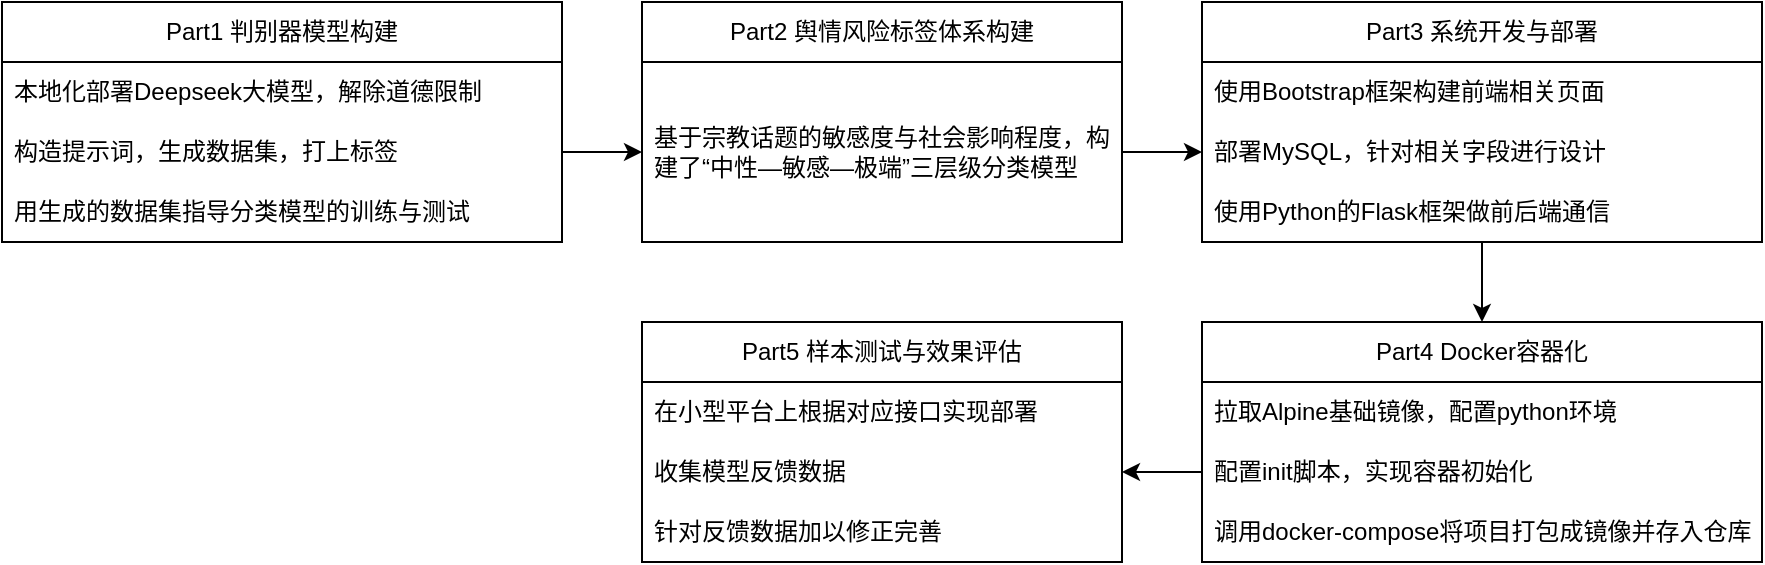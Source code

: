 <mxfile version="26.2.13">
  <diagram name="Page-1" id="kbyUYZj_W14xtbQeNkoP">
    <mxGraphModel dx="1013" dy="613" grid="1" gridSize="10" guides="1" tooltips="1" connect="1" arrows="1" fold="1" page="1" pageScale="1" pageWidth="850" pageHeight="1100" math="0" shadow="0">
      <root>
        <mxCell id="0" />
        <mxCell id="1" parent="0" />
        <mxCell id="xV9VtFNJZrZZkLkUG6F--14" value="Part1 判别器模型构建" style="swimlane;fontStyle=0;childLayout=stackLayout;horizontal=1;startSize=30;horizontalStack=0;resizeParent=1;resizeParentMax=0;resizeLast=0;collapsible=1;marginBottom=0;whiteSpace=wrap;html=1;" parent="1" vertex="1">
          <mxGeometry x="200" y="120" width="280" height="120" as="geometry">
            <mxRectangle x="315" y="130" width="160" height="30" as="alternateBounds" />
          </mxGeometry>
        </mxCell>
        <mxCell id="xV9VtFNJZrZZkLkUG6F--15" value="本地化部署Deepseek大模型，解除道德限制" style="text;strokeColor=none;fillColor=none;align=left;verticalAlign=middle;spacingLeft=4;spacingRight=4;overflow=hidden;points=[[0,0.5],[1,0.5]];portConstraint=eastwest;rotatable=0;whiteSpace=wrap;html=1;" parent="xV9VtFNJZrZZkLkUG6F--14" vertex="1">
          <mxGeometry y="30" width="280" height="30" as="geometry" />
        </mxCell>
        <mxCell id="xV9VtFNJZrZZkLkUG6F--16" value="构造提示词，生成数据集，打上标签" style="text;strokeColor=none;fillColor=none;align=left;verticalAlign=middle;spacingLeft=4;spacingRight=4;overflow=hidden;points=[[0,0.5],[1,0.5]];portConstraint=eastwest;rotatable=0;whiteSpace=wrap;html=1;" parent="xV9VtFNJZrZZkLkUG6F--14" vertex="1">
          <mxGeometry y="60" width="280" height="30" as="geometry" />
        </mxCell>
        <mxCell id="xV9VtFNJZrZZkLkUG6F--17" value="用生成的数据集指导分类模型的训练与测试" style="text;strokeColor=none;fillColor=none;align=left;verticalAlign=middle;spacingLeft=4;spacingRight=4;overflow=hidden;points=[[0,0.5],[1,0.5]];portConstraint=eastwest;rotatable=0;whiteSpace=wrap;html=1;" parent="xV9VtFNJZrZZkLkUG6F--14" vertex="1">
          <mxGeometry y="90" width="280" height="30" as="geometry" />
        </mxCell>
        <mxCell id="AW_P3dIRDqrpF_igCJln-1" style="edgeStyle=orthogonalEdgeStyle;rounded=0;orthogonalLoop=1;jettySize=auto;html=1;exitX=1;exitY=0.5;exitDx=0;exitDy=0;" edge="1" parent="xV9VtFNJZrZZkLkUG6F--14" source="xV9VtFNJZrZZkLkUG6F--16" target="xV9VtFNJZrZZkLkUG6F--16">
          <mxGeometry relative="1" as="geometry" />
        </mxCell>
        <mxCell id="xV9VtFNJZrZZkLkUG6F--18" value="Part2 舆情风险标签体系构建" style="swimlane;fontStyle=0;childLayout=stackLayout;horizontal=1;startSize=30;horizontalStack=0;resizeParent=1;resizeParentMax=0;resizeLast=0;collapsible=1;marginBottom=0;whiteSpace=wrap;html=1;" parent="1" vertex="1">
          <mxGeometry x="520" y="120" width="240" height="120" as="geometry" />
        </mxCell>
        <mxCell id="xV9VtFNJZrZZkLkUG6F--19" value="基于宗教话题的敏感度与社会影响程度，构建了“中性—敏感—极端”三层级分类模型" style="text;strokeColor=none;fillColor=none;align=left;verticalAlign=middle;spacingLeft=4;spacingRight=4;overflow=hidden;points=[[0,0.5],[1,0.5]];portConstraint=eastwest;rotatable=0;whiteSpace=wrap;html=1;" parent="xV9VtFNJZrZZkLkUG6F--18" vertex="1">
          <mxGeometry y="30" width="240" height="90" as="geometry" />
        </mxCell>
        <mxCell id="xV9VtFNJZrZZkLkUG6F--26" value="Part3 系统开发与部署" style="swimlane;fontStyle=0;childLayout=stackLayout;horizontal=1;startSize=30;horizontalStack=0;resizeParent=1;resizeParentMax=0;resizeLast=0;collapsible=1;marginBottom=0;whiteSpace=wrap;html=1;" parent="1" vertex="1">
          <mxGeometry x="800" y="120" width="280" height="120" as="geometry" />
        </mxCell>
        <mxCell id="xV9VtFNJZrZZkLkUG6F--27" value="使用Bootstrap框架构建前端相关页面" style="text;strokeColor=none;fillColor=none;align=left;verticalAlign=middle;spacingLeft=4;spacingRight=4;overflow=hidden;points=[[0,0.5],[1,0.5]];portConstraint=eastwest;rotatable=0;whiteSpace=wrap;html=1;" parent="xV9VtFNJZrZZkLkUG6F--26" vertex="1">
          <mxGeometry y="30" width="280" height="30" as="geometry" />
        </mxCell>
        <mxCell id="AW_P3dIRDqrpF_igCJln-6" value="" style="endArrow=classic;html=1;rounded=0;" edge="1" parent="xV9VtFNJZrZZkLkUG6F--26" target="xV9VtFNJZrZZkLkUG6F--30">
          <mxGeometry width="50" height="50" relative="1" as="geometry">
            <mxPoint x="140" y="120" as="sourcePoint" />
            <mxPoint x="190" y="70" as="targetPoint" />
          </mxGeometry>
        </mxCell>
        <mxCell id="xV9VtFNJZrZZkLkUG6F--28" value="部署MySQL，针对相关字段进行设计" style="text;strokeColor=none;fillColor=none;align=left;verticalAlign=middle;spacingLeft=4;spacingRight=4;overflow=hidden;points=[[0,0.5],[1,0.5]];portConstraint=eastwest;rotatable=0;whiteSpace=wrap;html=1;" parent="xV9VtFNJZrZZkLkUG6F--26" vertex="1">
          <mxGeometry y="60" width="280" height="30" as="geometry" />
        </mxCell>
        <mxCell id="xV9VtFNJZrZZkLkUG6F--29" value="使用Python的Flask框架做前后端通信" style="text;strokeColor=none;fillColor=none;align=left;verticalAlign=middle;spacingLeft=4;spacingRight=4;overflow=hidden;points=[[0,0.5],[1,0.5]];portConstraint=eastwest;rotatable=0;whiteSpace=wrap;html=1;" parent="xV9VtFNJZrZZkLkUG6F--26" vertex="1">
          <mxGeometry y="90" width="280" height="30" as="geometry" />
        </mxCell>
        <mxCell id="xV9VtFNJZrZZkLkUG6F--30" value="Part4 Docker容器化" style="swimlane;fontStyle=0;childLayout=stackLayout;horizontal=1;startSize=30;horizontalStack=0;resizeParent=1;resizeParentMax=0;resizeLast=0;collapsible=1;marginBottom=0;whiteSpace=wrap;html=1;" parent="1" vertex="1">
          <mxGeometry x="800" y="280" width="280" height="120" as="geometry" />
        </mxCell>
        <mxCell id="xV9VtFNJZrZZkLkUG6F--31" value="拉取Alpine基础镜像，配置python环境" style="text;strokeColor=none;fillColor=none;align=left;verticalAlign=middle;spacingLeft=4;spacingRight=4;overflow=hidden;points=[[0,0.5],[1,0.5]];portConstraint=eastwest;rotatable=0;whiteSpace=wrap;html=1;" parent="xV9VtFNJZrZZkLkUG6F--30" vertex="1">
          <mxGeometry y="30" width="280" height="30" as="geometry" />
        </mxCell>
        <mxCell id="xV9VtFNJZrZZkLkUG6F--32" value="配置init脚本，实现容器初始化" style="text;strokeColor=none;fillColor=none;align=left;verticalAlign=middle;spacingLeft=4;spacingRight=4;overflow=hidden;points=[[0,0.5],[1,0.5]];portConstraint=eastwest;rotatable=0;whiteSpace=wrap;html=1;" parent="xV9VtFNJZrZZkLkUG6F--30" vertex="1">
          <mxGeometry y="60" width="280" height="30" as="geometry" />
        </mxCell>
        <mxCell id="xV9VtFNJZrZZkLkUG6F--33" value="调用docker-compose将项目打包成镜像并存入仓库" style="text;strokeColor=none;fillColor=none;align=left;verticalAlign=middle;spacingLeft=4;spacingRight=4;overflow=hidden;points=[[0,0.5],[1,0.5]];portConstraint=eastwest;rotatable=0;whiteSpace=wrap;html=1;" parent="xV9VtFNJZrZZkLkUG6F--30" vertex="1">
          <mxGeometry y="90" width="280" height="30" as="geometry" />
        </mxCell>
        <mxCell id="xV9VtFNJZrZZkLkUG6F--38" value="Part5 样本测试与效果评估" style="swimlane;fontStyle=0;childLayout=stackLayout;horizontal=1;startSize=30;horizontalStack=0;resizeParent=1;resizeParentMax=0;resizeLast=0;collapsible=1;marginBottom=0;whiteSpace=wrap;html=1;" parent="1" vertex="1">
          <mxGeometry x="520" y="280" width="240" height="120" as="geometry" />
        </mxCell>
        <mxCell id="xV9VtFNJZrZZkLkUG6F--39" value="在小型平台上根据对应接口实现部署" style="text;strokeColor=none;fillColor=none;align=left;verticalAlign=middle;spacingLeft=4;spacingRight=4;overflow=hidden;points=[[0,0.5],[1,0.5]];portConstraint=eastwest;rotatable=0;whiteSpace=wrap;html=1;" parent="xV9VtFNJZrZZkLkUG6F--38" vertex="1">
          <mxGeometry y="30" width="240" height="30" as="geometry" />
        </mxCell>
        <mxCell id="xV9VtFNJZrZZkLkUG6F--40" value="收集模型反馈数据" style="text;strokeColor=none;fillColor=none;align=left;verticalAlign=middle;spacingLeft=4;spacingRight=4;overflow=hidden;points=[[0,0.5],[1,0.5]];portConstraint=eastwest;rotatable=0;whiteSpace=wrap;html=1;" parent="xV9VtFNJZrZZkLkUG6F--38" vertex="1">
          <mxGeometry y="60" width="240" height="30" as="geometry" />
        </mxCell>
        <mxCell id="xV9VtFNJZrZZkLkUG6F--43" value="针对反馈数据加以修正完善" style="text;strokeColor=none;fillColor=none;align=left;verticalAlign=middle;spacingLeft=4;spacingRight=4;overflow=hidden;points=[[0,0.5],[1,0.5]];portConstraint=eastwest;rotatable=0;whiteSpace=wrap;html=1;" parent="xV9VtFNJZrZZkLkUG6F--38" vertex="1">
          <mxGeometry y="90" width="240" height="30" as="geometry" />
        </mxCell>
        <mxCell id="AW_P3dIRDqrpF_igCJln-4" style="edgeStyle=orthogonalEdgeStyle;rounded=0;orthogonalLoop=1;jettySize=auto;html=1;exitX=1;exitY=0.5;exitDx=0;exitDy=0;entryX=0;entryY=0.5;entryDx=0;entryDy=0;" edge="1" parent="1" source="xV9VtFNJZrZZkLkUG6F--16" target="xV9VtFNJZrZZkLkUG6F--19">
          <mxGeometry relative="1" as="geometry" />
        </mxCell>
        <mxCell id="AW_P3dIRDqrpF_igCJln-5" style="edgeStyle=orthogonalEdgeStyle;rounded=0;orthogonalLoop=1;jettySize=auto;html=1;exitX=1;exitY=0.5;exitDx=0;exitDy=0;entryX=0;entryY=0.5;entryDx=0;entryDy=0;" edge="1" parent="1" source="xV9VtFNJZrZZkLkUG6F--19" target="xV9VtFNJZrZZkLkUG6F--28">
          <mxGeometry relative="1" as="geometry" />
        </mxCell>
        <mxCell id="AW_P3dIRDqrpF_igCJln-7" style="edgeStyle=orthogonalEdgeStyle;rounded=0;orthogonalLoop=1;jettySize=auto;html=1;exitX=0;exitY=0.5;exitDx=0;exitDy=0;entryX=1;entryY=0.5;entryDx=0;entryDy=0;" edge="1" parent="1" source="xV9VtFNJZrZZkLkUG6F--32" target="xV9VtFNJZrZZkLkUG6F--40">
          <mxGeometry relative="1" as="geometry" />
        </mxCell>
      </root>
    </mxGraphModel>
  </diagram>
</mxfile>
